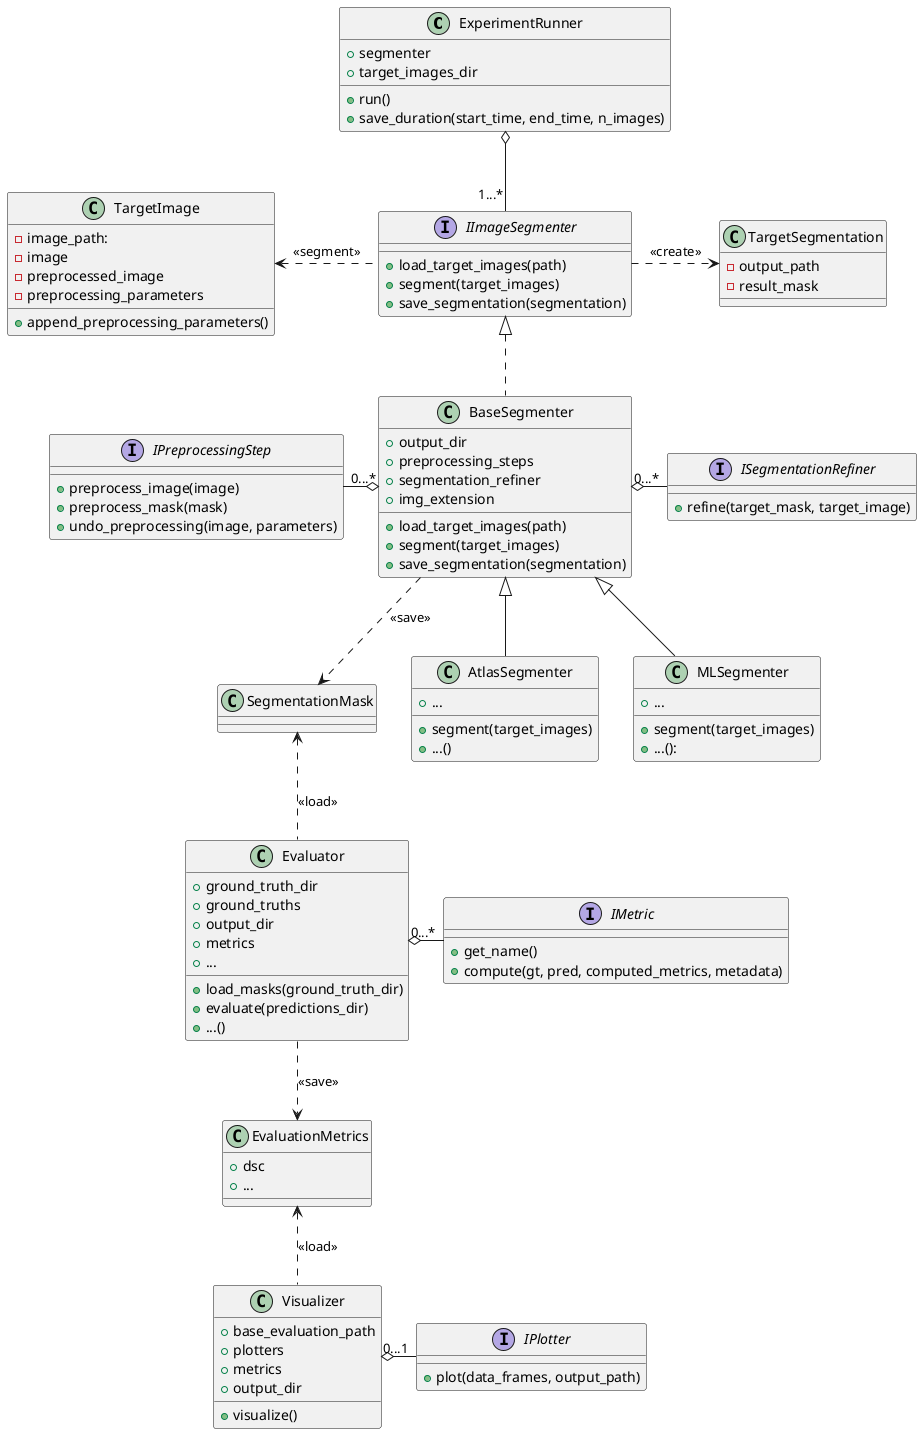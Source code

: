 @startuml

class ExperimentRunner {
    + segmenter
    + target_images_dir
    + run()
    + save_duration(start_time, end_time, n_images)
}

interface IImageSegmenter {
    + load_target_images(path)
    + segment(target_images)
    + save_segmentation(segmentation)
}

class BaseSegmenter {
    + output_dir
    + preprocessing_steps
    + segmentation_refiner
    + img_extension
    + load_target_images(path)
    + segment(target_images)
    + save_segmentation(segmentation)
}

class AtlasSegmenter {
    + ...
    + segment(target_images)
    + ...()
}

class MLSegmenter {
    + ...
    + segment(target_images)
    + ...():
}

interface IPreprocessingStep {
    + preprocess_image(image)
    + preprocess_mask(mask)
    + undo_preprocessing(image, parameters)
}

interface ISegmentationRefiner {
    + refine(target_mask, target_image)
}

IImageSegmenter <|.. BaseSegmenter
BaseSegmenter <|-d- AtlasSegmenter
BaseSegmenter <|-d- MLSegmenter
ExperimentRunner o-- "1...*" IImageSegmenter
BaseSegmenter o-l- "0...*" IPreprocessingStep
BaseSegmenter o-r- "0...*" ISegmentationRefiner



class TargetSegmentation {
    - output_path
    - result_mask
}

class TargetImage {
    - image_path:
    - image
    - preprocessed_image
    - preprocessing_parameters
    + append_preprocessing_parameters()
}

IImageSegmenter .r.> TargetSegmentation : <<create>>
IImageSegmenter .l.> TargetImage : <<segment>>

class SegmentationMask {
}

BaseSegmenter .d.> SegmentationMask : <<save>>


class Evaluator {
    + ground_truth_dir
    + ground_truths
    + output_dir
    + metrics
    + ...
    + load_masks(ground_truth_dir)
    + evaluate(predictions_dir)
    + ...()
}

interface IMetric {
    + get_name()
    + compute(gt, pred, computed_metrics, metadata)
}

Evaluator o-r- "0...*" IMetric
Evaluator .u.> SegmentationMask : <<load>>

class EvaluationMetrics {
    + dsc
    + ...
}

Evaluator .d.> EvaluationMetrics : <<save>>

class Visualizer {
    + base_evaluation_path
    + plotters
    + metrics
    + output_dir
    + visualize()
}

interface IPlotter {
    + plot(data_frames, output_path)
}

Visualizer .u.> EvaluationMetrics : <<load>>
Visualizer o-r- "0...1" IPlotter

@enduml